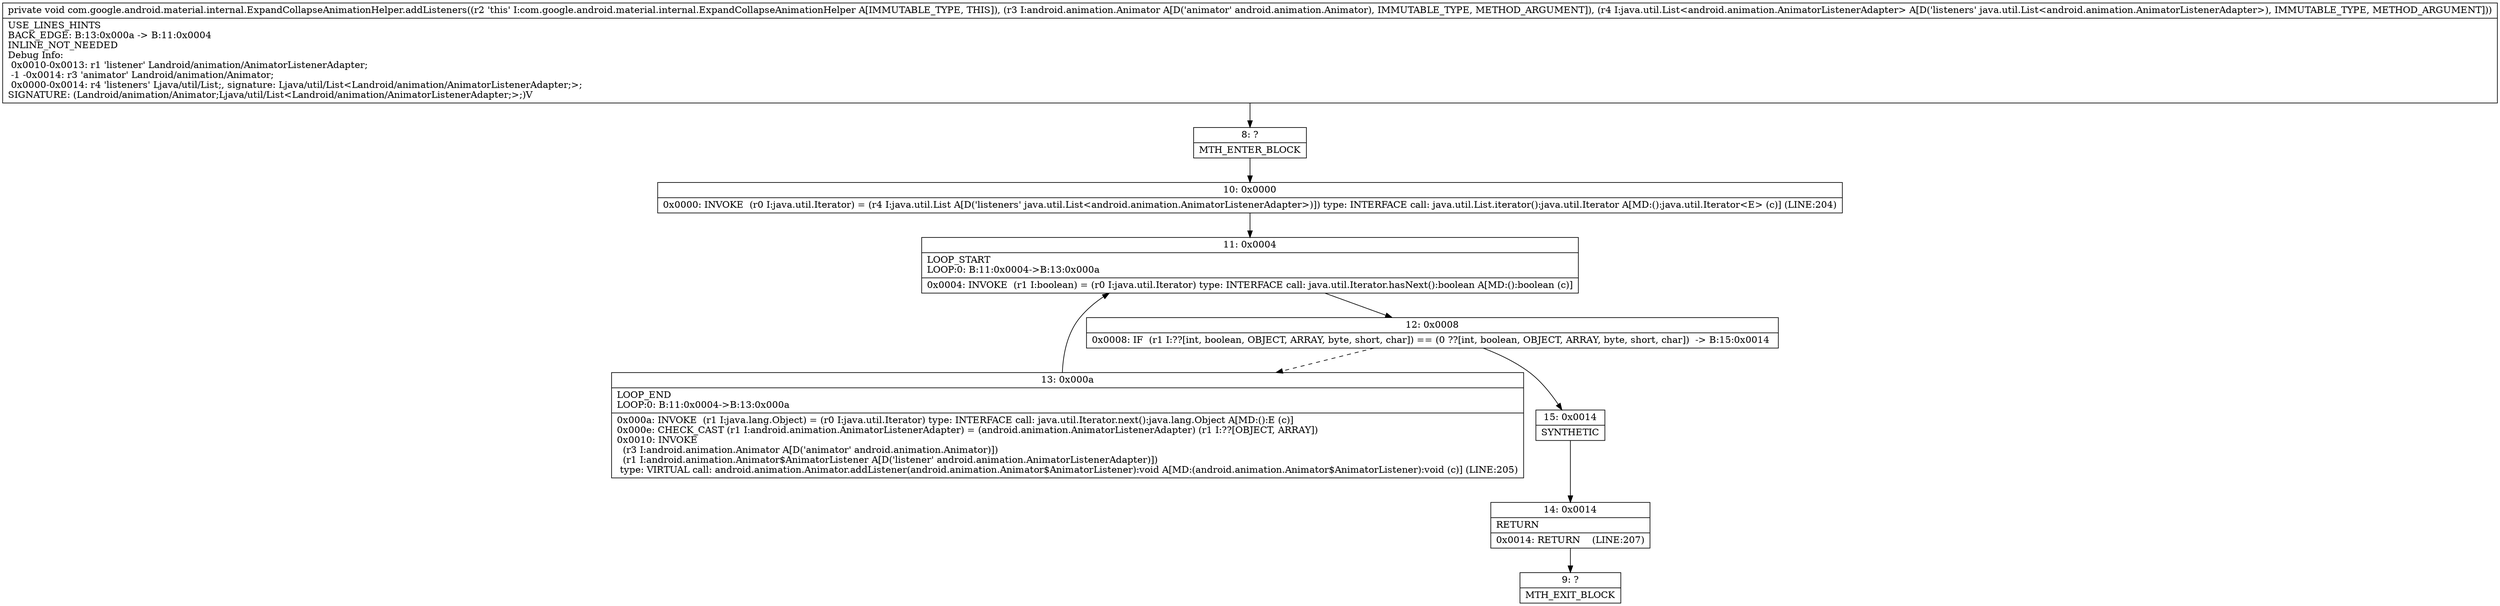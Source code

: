 digraph "CFG forcom.google.android.material.internal.ExpandCollapseAnimationHelper.addListeners(Landroid\/animation\/Animator;Ljava\/util\/List;)V" {
Node_8 [shape=record,label="{8\:\ ?|MTH_ENTER_BLOCK\l}"];
Node_10 [shape=record,label="{10\:\ 0x0000|0x0000: INVOKE  (r0 I:java.util.Iterator) = (r4 I:java.util.List A[D('listeners' java.util.List\<android.animation.AnimatorListenerAdapter\>)]) type: INTERFACE call: java.util.List.iterator():java.util.Iterator A[MD:():java.util.Iterator\<E\> (c)] (LINE:204)\l}"];
Node_11 [shape=record,label="{11\:\ 0x0004|LOOP_START\lLOOP:0: B:11:0x0004\-\>B:13:0x000a\l|0x0004: INVOKE  (r1 I:boolean) = (r0 I:java.util.Iterator) type: INTERFACE call: java.util.Iterator.hasNext():boolean A[MD:():boolean (c)]\l}"];
Node_12 [shape=record,label="{12\:\ 0x0008|0x0008: IF  (r1 I:??[int, boolean, OBJECT, ARRAY, byte, short, char]) == (0 ??[int, boolean, OBJECT, ARRAY, byte, short, char])  \-\> B:15:0x0014 \l}"];
Node_13 [shape=record,label="{13\:\ 0x000a|LOOP_END\lLOOP:0: B:11:0x0004\-\>B:13:0x000a\l|0x000a: INVOKE  (r1 I:java.lang.Object) = (r0 I:java.util.Iterator) type: INTERFACE call: java.util.Iterator.next():java.lang.Object A[MD:():E (c)]\l0x000e: CHECK_CAST (r1 I:android.animation.AnimatorListenerAdapter) = (android.animation.AnimatorListenerAdapter) (r1 I:??[OBJECT, ARRAY]) \l0x0010: INVOKE  \l  (r3 I:android.animation.Animator A[D('animator' android.animation.Animator)])\l  (r1 I:android.animation.Animator$AnimatorListener A[D('listener' android.animation.AnimatorListenerAdapter)])\l type: VIRTUAL call: android.animation.Animator.addListener(android.animation.Animator$AnimatorListener):void A[MD:(android.animation.Animator$AnimatorListener):void (c)] (LINE:205)\l}"];
Node_15 [shape=record,label="{15\:\ 0x0014|SYNTHETIC\l}"];
Node_14 [shape=record,label="{14\:\ 0x0014|RETURN\l|0x0014: RETURN    (LINE:207)\l}"];
Node_9 [shape=record,label="{9\:\ ?|MTH_EXIT_BLOCK\l}"];
MethodNode[shape=record,label="{private void com.google.android.material.internal.ExpandCollapseAnimationHelper.addListeners((r2 'this' I:com.google.android.material.internal.ExpandCollapseAnimationHelper A[IMMUTABLE_TYPE, THIS]), (r3 I:android.animation.Animator A[D('animator' android.animation.Animator), IMMUTABLE_TYPE, METHOD_ARGUMENT]), (r4 I:java.util.List\<android.animation.AnimatorListenerAdapter\> A[D('listeners' java.util.List\<android.animation.AnimatorListenerAdapter\>), IMMUTABLE_TYPE, METHOD_ARGUMENT]))  | USE_LINES_HINTS\lBACK_EDGE: B:13:0x000a \-\> B:11:0x0004\lINLINE_NOT_NEEDED\lDebug Info:\l  0x0010\-0x0013: r1 'listener' Landroid\/animation\/AnimatorListenerAdapter;\l  \-1 \-0x0014: r3 'animator' Landroid\/animation\/Animator;\l  0x0000\-0x0014: r4 'listeners' Ljava\/util\/List;, signature: Ljava\/util\/List\<Landroid\/animation\/AnimatorListenerAdapter;\>;\lSIGNATURE: (Landroid\/animation\/Animator;Ljava\/util\/List\<Landroid\/animation\/AnimatorListenerAdapter;\>;)V\l}"];
MethodNode -> Node_8;Node_8 -> Node_10;
Node_10 -> Node_11;
Node_11 -> Node_12;
Node_12 -> Node_13[style=dashed];
Node_12 -> Node_15;
Node_13 -> Node_11;
Node_15 -> Node_14;
Node_14 -> Node_9;
}


